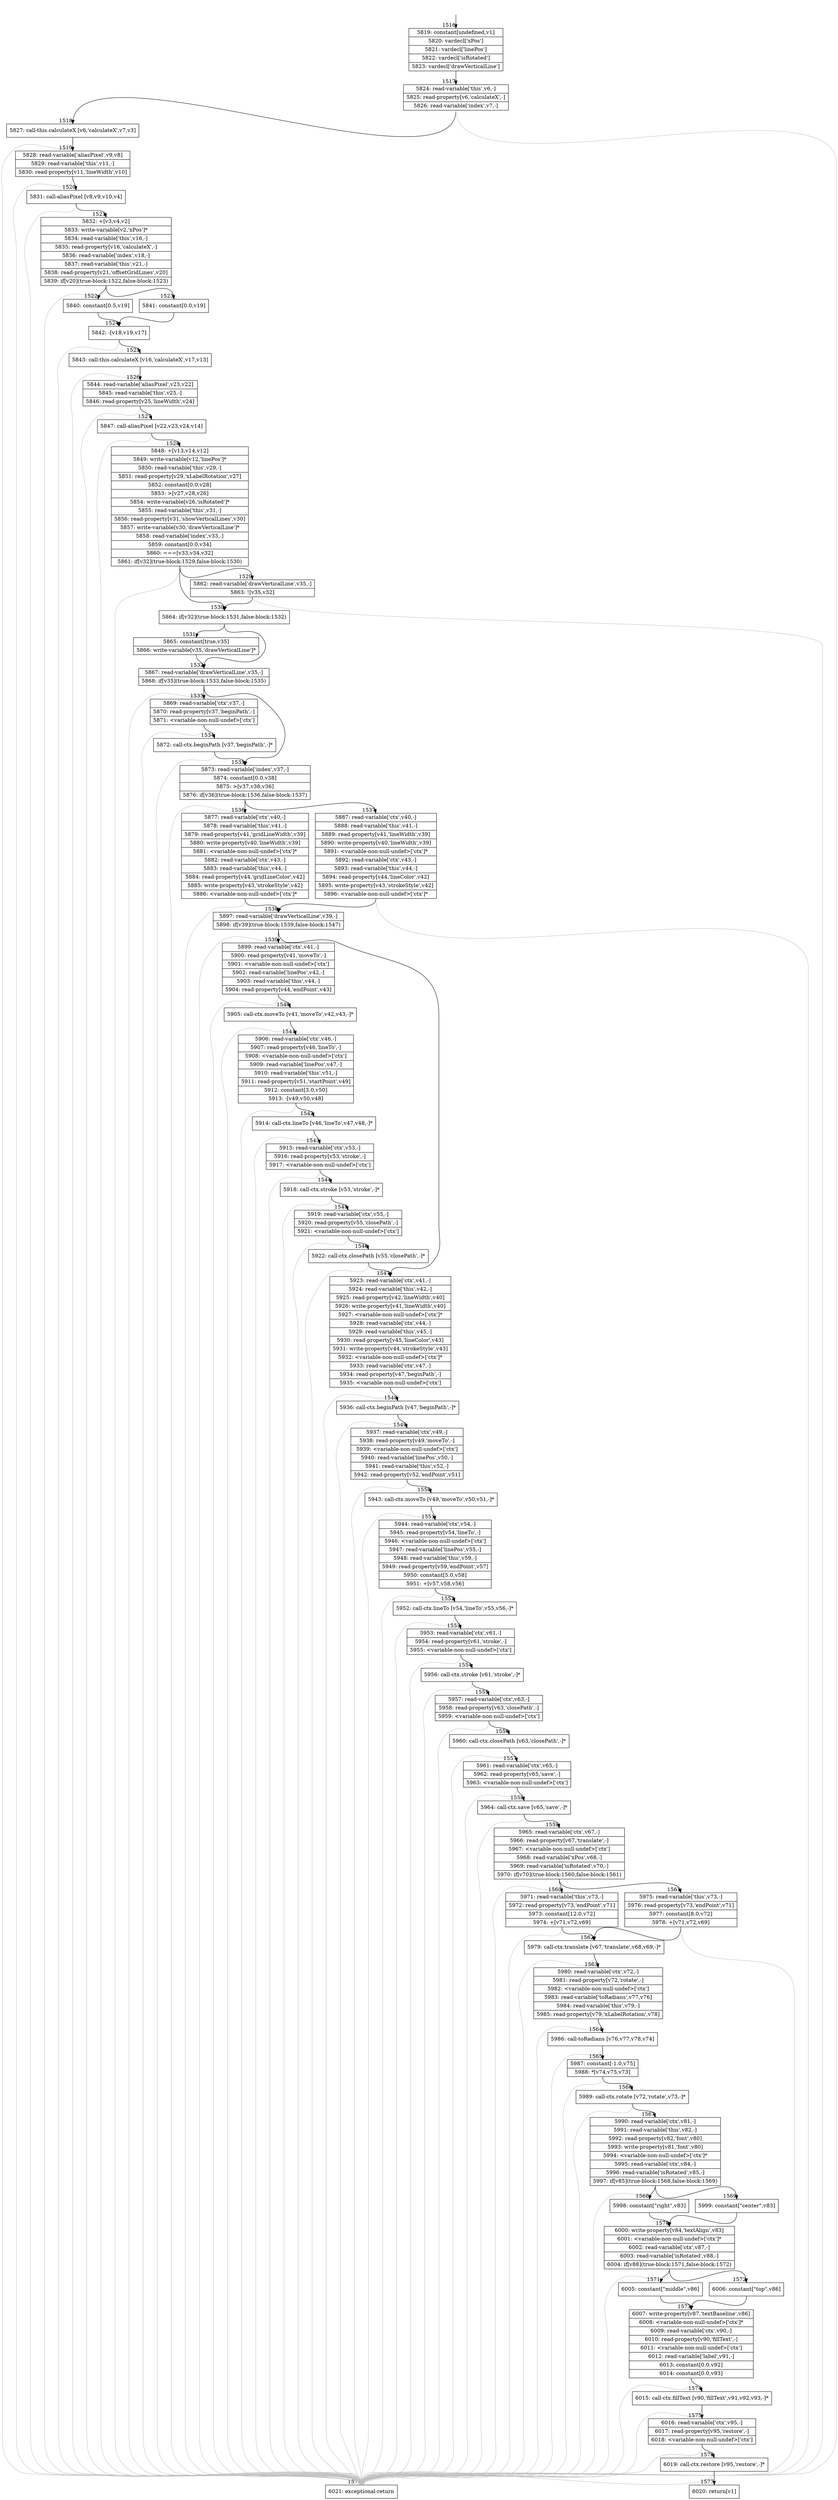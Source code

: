 digraph {
rankdir="TD"
BB_entry148[shape=none,label=""];
BB_entry148 -> BB1516 [tailport=s, headport=n, headlabel="    1516"]
BB1516 [shape=record label="{5819: constant[undefined,v1]|5820: vardecl['xPos']|5821: vardecl['linePos']|5822: vardecl['isRotated']|5823: vardecl['drawVerticalLine']}" ] 
BB1516 -> BB1517 [tailport=s, headport=n, headlabel="      1517"]
BB1517 [shape=record label="{5824: read-variable['this',v6,-]|5825: read-property[v6,'calculateX',-]|5826: read-variable['index',v7,-]}" ] 
BB1517 -> BB1518 [tailport=s, headport=n, headlabel="      1518"]
BB1517 -> BB1578 [tailport=s, headport=n, color=gray, headlabel="      1578"]
BB1518 [shape=record label="{5827: call-this.calculateX [v6,'calculateX',v7,v3]}" ] 
BB1518 -> BB1519 [tailport=s, headport=n, headlabel="      1519"]
BB1518 -> BB1578 [tailport=s, headport=n, color=gray]
BB1519 [shape=record label="{5828: read-variable['aliasPixel',v9,v8]|5829: read-variable['this',v11,-]|5830: read-property[v11,'lineWidth',v10]}" ] 
BB1519 -> BB1520 [tailport=s, headport=n, headlabel="      1520"]
BB1519 -> BB1578 [tailport=s, headport=n, color=gray]
BB1520 [shape=record label="{5831: call-aliasPixel [v8,v9,v10,v4]}" ] 
BB1520 -> BB1521 [tailport=s, headport=n, headlabel="      1521"]
BB1520 -> BB1578 [tailport=s, headport=n, color=gray]
BB1521 [shape=record label="{5832: +[v3,v4,v2]|5833: write-variable[v2,'xPos']*|5834: read-variable['this',v16,-]|5835: read-property[v16,'calculateX',-]|5836: read-variable['index',v18,-]|5837: read-variable['this',v21,-]|5838: read-property[v21,'offsetGridLines',v20]|5839: if[v20](true-block:1522,false-block:1523)}" ] 
BB1521 -> BB1522 [tailport=s, headport=n, headlabel="      1522"]
BB1521 -> BB1523 [tailport=s, headport=n, headlabel="      1523"]
BB1521 -> BB1578 [tailport=s, headport=n, color=gray]
BB1522 [shape=record label="{5840: constant[0.5,v19]}" ] 
BB1522 -> BB1524 [tailport=s, headport=n, headlabel="      1524"]
BB1523 [shape=record label="{5841: constant[0.0,v19]}" ] 
BB1523 -> BB1524 [tailport=s, headport=n]
BB1524 [shape=record label="{5842: -[v18,v19,v17]}" ] 
BB1524 -> BB1525 [tailport=s, headport=n, headlabel="      1525"]
BB1524 -> BB1578 [tailport=s, headport=n, color=gray]
BB1525 [shape=record label="{5843: call-this.calculateX [v16,'calculateX',v17,v13]}" ] 
BB1525 -> BB1526 [tailport=s, headport=n, headlabel="      1526"]
BB1525 -> BB1578 [tailport=s, headport=n, color=gray]
BB1526 [shape=record label="{5844: read-variable['aliasPixel',v23,v22]|5845: read-variable['this',v25,-]|5846: read-property[v25,'lineWidth',v24]}" ] 
BB1526 -> BB1527 [tailport=s, headport=n, headlabel="      1527"]
BB1526 -> BB1578 [tailport=s, headport=n, color=gray]
BB1527 [shape=record label="{5847: call-aliasPixel [v22,v23,v24,v14]}" ] 
BB1527 -> BB1528 [tailport=s, headport=n, headlabel="      1528"]
BB1527 -> BB1578 [tailport=s, headport=n, color=gray]
BB1528 [shape=record label="{5848: +[v13,v14,v12]|5849: write-variable[v12,'linePos']*|5850: read-variable['this',v29,-]|5851: read-property[v29,'xLabelRotation',v27]|5852: constant[0.0,v28]|5853: \>[v27,v28,v26]|5854: write-variable[v26,'isRotated']*|5855: read-variable['this',v31,-]|5856: read-property[v31,'showVerticalLines',v30]|5857: write-variable[v30,'drawVerticalLine']*|5858: read-variable['index',v33,-]|5859: constant[0.0,v34]|5860: ===[v33,v34,v32]|5861: if[v32](true-block:1529,false-block:1530)}" ] 
BB1528 -> BB1530 [tailport=s, headport=n, headlabel="      1530"]
BB1528 -> BB1529 [tailport=s, headport=n, headlabel="      1529"]
BB1528 -> BB1578 [tailport=s, headport=n, color=gray]
BB1529 [shape=record label="{5862: read-variable['drawVerticalLine',v35,-]|5863: ![v35,v32]}" ] 
BB1529 -> BB1530 [tailport=s, headport=n]
BB1529 -> BB1578 [tailport=s, headport=n, color=gray]
BB1530 [shape=record label="{5864: if[v32](true-block:1531,false-block:1532)}" ] 
BB1530 -> BB1531 [tailport=s, headport=n, headlabel="      1531"]
BB1530 -> BB1532 [tailport=s, headport=n, headlabel="      1532"]
BB1531 [shape=record label="{5865: constant[true,v35]|5866: write-variable[v35,'drawVerticalLine']*}" ] 
BB1531 -> BB1532 [tailport=s, headport=n]
BB1532 [shape=record label="{5867: read-variable['drawVerticalLine',v35,-]|5868: if[v35](true-block:1533,false-block:1535)}" ] 
BB1532 -> BB1533 [tailport=s, headport=n, headlabel="      1533"]
BB1532 -> BB1535 [tailport=s, headport=n, headlabel="      1535"]
BB1532 -> BB1578 [tailport=s, headport=n, color=gray]
BB1533 [shape=record label="{5869: read-variable['ctx',v37,-]|5870: read-property[v37,'beginPath',-]|5871: \<variable-non-null-undef\>['ctx']}" ] 
BB1533 -> BB1534 [tailport=s, headport=n, headlabel="      1534"]
BB1533 -> BB1578 [tailport=s, headport=n, color=gray]
BB1534 [shape=record label="{5872: call-ctx.beginPath [v37,'beginPath',-]*}" ] 
BB1534 -> BB1535 [tailport=s, headport=n]
BB1534 -> BB1578 [tailport=s, headport=n, color=gray]
BB1535 [shape=record label="{5873: read-variable['index',v37,-]|5874: constant[0.0,v38]|5875: \>[v37,v38,v36]|5876: if[v36](true-block:1536,false-block:1537)}" ] 
BB1535 -> BB1536 [tailport=s, headport=n, headlabel="      1536"]
BB1535 -> BB1537 [tailport=s, headport=n, headlabel="      1537"]
BB1535 -> BB1578 [tailport=s, headport=n, color=gray]
BB1536 [shape=record label="{5877: read-variable['ctx',v40,-]|5878: read-variable['this',v41,-]|5879: read-property[v41,'gridLineWidth',v39]|5880: write-property[v40,'lineWidth',v39]|5881: \<variable-non-null-undef\>['ctx']*|5882: read-variable['ctx',v43,-]|5883: read-variable['this',v44,-]|5884: read-property[v44,'gridLineColor',v42]|5885: write-property[v43,'strokeStyle',v42]|5886: \<variable-non-null-undef\>['ctx']*}" ] 
BB1536 -> BB1538 [tailport=s, headport=n, headlabel="      1538"]
BB1536 -> BB1578 [tailport=s, headport=n, color=gray]
BB1537 [shape=record label="{5887: read-variable['ctx',v40,-]|5888: read-variable['this',v41,-]|5889: read-property[v41,'lineWidth',v39]|5890: write-property[v40,'lineWidth',v39]|5891: \<variable-non-null-undef\>['ctx']*|5892: read-variable['ctx',v43,-]|5893: read-variable['this',v44,-]|5894: read-property[v44,'lineColor',v42]|5895: write-property[v43,'strokeStyle',v42]|5896: \<variable-non-null-undef\>['ctx']*}" ] 
BB1537 -> BB1538 [tailport=s, headport=n]
BB1537 -> BB1578 [tailport=s, headport=n, color=gray]
BB1538 [shape=record label="{5897: read-variable['drawVerticalLine',v39,-]|5898: if[v39](true-block:1539,false-block:1547)}" ] 
BB1538 -> BB1539 [tailport=s, headport=n, headlabel="      1539"]
BB1538 -> BB1547 [tailport=s, headport=n, headlabel="      1547"]
BB1538 -> BB1578 [tailport=s, headport=n, color=gray]
BB1539 [shape=record label="{5899: read-variable['ctx',v41,-]|5900: read-property[v41,'moveTo',-]|5901: \<variable-non-null-undef\>['ctx']|5902: read-variable['linePos',v42,-]|5903: read-variable['this',v44,-]|5904: read-property[v44,'endPoint',v43]}" ] 
BB1539 -> BB1540 [tailport=s, headport=n, headlabel="      1540"]
BB1539 -> BB1578 [tailport=s, headport=n, color=gray]
BB1540 [shape=record label="{5905: call-ctx.moveTo [v41,'moveTo',v42,v43,-]*}" ] 
BB1540 -> BB1541 [tailport=s, headport=n, headlabel="      1541"]
BB1540 -> BB1578 [tailport=s, headport=n, color=gray]
BB1541 [shape=record label="{5906: read-variable['ctx',v46,-]|5907: read-property[v46,'lineTo',-]|5908: \<variable-non-null-undef\>['ctx']|5909: read-variable['linePos',v47,-]|5910: read-variable['this',v51,-]|5911: read-property[v51,'startPoint',v49]|5912: constant[3.0,v50]|5913: -[v49,v50,v48]}" ] 
BB1541 -> BB1542 [tailport=s, headport=n, headlabel="      1542"]
BB1541 -> BB1578 [tailport=s, headport=n, color=gray]
BB1542 [shape=record label="{5914: call-ctx.lineTo [v46,'lineTo',v47,v48,-]*}" ] 
BB1542 -> BB1543 [tailport=s, headport=n, headlabel="      1543"]
BB1542 -> BB1578 [tailport=s, headport=n, color=gray]
BB1543 [shape=record label="{5915: read-variable['ctx',v53,-]|5916: read-property[v53,'stroke',-]|5917: \<variable-non-null-undef\>['ctx']}" ] 
BB1543 -> BB1544 [tailport=s, headport=n, headlabel="      1544"]
BB1543 -> BB1578 [tailport=s, headport=n, color=gray]
BB1544 [shape=record label="{5918: call-ctx.stroke [v53,'stroke',-]*}" ] 
BB1544 -> BB1545 [tailport=s, headport=n, headlabel="      1545"]
BB1544 -> BB1578 [tailport=s, headport=n, color=gray]
BB1545 [shape=record label="{5919: read-variable['ctx',v55,-]|5920: read-property[v55,'closePath',-]|5921: \<variable-non-null-undef\>['ctx']}" ] 
BB1545 -> BB1546 [tailport=s, headport=n, headlabel="      1546"]
BB1545 -> BB1578 [tailport=s, headport=n, color=gray]
BB1546 [shape=record label="{5922: call-ctx.closePath [v55,'closePath',-]*}" ] 
BB1546 -> BB1547 [tailport=s, headport=n]
BB1546 -> BB1578 [tailport=s, headport=n, color=gray]
BB1547 [shape=record label="{5923: read-variable['ctx',v41,-]|5924: read-variable['this',v42,-]|5925: read-property[v42,'lineWidth',v40]|5926: write-property[v41,'lineWidth',v40]|5927: \<variable-non-null-undef\>['ctx']*|5928: read-variable['ctx',v44,-]|5929: read-variable['this',v45,-]|5930: read-property[v45,'lineColor',v43]|5931: write-property[v44,'strokeStyle',v43]|5932: \<variable-non-null-undef\>['ctx']*|5933: read-variable['ctx',v47,-]|5934: read-property[v47,'beginPath',-]|5935: \<variable-non-null-undef\>['ctx']}" ] 
BB1547 -> BB1548 [tailport=s, headport=n, headlabel="      1548"]
BB1547 -> BB1578 [tailport=s, headport=n, color=gray]
BB1548 [shape=record label="{5936: call-ctx.beginPath [v47,'beginPath',-]*}" ] 
BB1548 -> BB1549 [tailport=s, headport=n, headlabel="      1549"]
BB1548 -> BB1578 [tailport=s, headport=n, color=gray]
BB1549 [shape=record label="{5937: read-variable['ctx',v49,-]|5938: read-property[v49,'moveTo',-]|5939: \<variable-non-null-undef\>['ctx']|5940: read-variable['linePos',v50,-]|5941: read-variable['this',v52,-]|5942: read-property[v52,'endPoint',v51]}" ] 
BB1549 -> BB1550 [tailport=s, headport=n, headlabel="      1550"]
BB1549 -> BB1578 [tailport=s, headport=n, color=gray]
BB1550 [shape=record label="{5943: call-ctx.moveTo [v49,'moveTo',v50,v51,-]*}" ] 
BB1550 -> BB1551 [tailport=s, headport=n, headlabel="      1551"]
BB1550 -> BB1578 [tailport=s, headport=n, color=gray]
BB1551 [shape=record label="{5944: read-variable['ctx',v54,-]|5945: read-property[v54,'lineTo',-]|5946: \<variable-non-null-undef\>['ctx']|5947: read-variable['linePos',v55,-]|5948: read-variable['this',v59,-]|5949: read-property[v59,'endPoint',v57]|5950: constant[5.0,v58]|5951: +[v57,v58,v56]}" ] 
BB1551 -> BB1552 [tailport=s, headport=n, headlabel="      1552"]
BB1551 -> BB1578 [tailport=s, headport=n, color=gray]
BB1552 [shape=record label="{5952: call-ctx.lineTo [v54,'lineTo',v55,v56,-]*}" ] 
BB1552 -> BB1553 [tailport=s, headport=n, headlabel="      1553"]
BB1552 -> BB1578 [tailport=s, headport=n, color=gray]
BB1553 [shape=record label="{5953: read-variable['ctx',v61,-]|5954: read-property[v61,'stroke',-]|5955: \<variable-non-null-undef\>['ctx']}" ] 
BB1553 -> BB1554 [tailport=s, headport=n, headlabel="      1554"]
BB1553 -> BB1578 [tailport=s, headport=n, color=gray]
BB1554 [shape=record label="{5956: call-ctx.stroke [v61,'stroke',-]*}" ] 
BB1554 -> BB1555 [tailport=s, headport=n, headlabel="      1555"]
BB1554 -> BB1578 [tailport=s, headport=n, color=gray]
BB1555 [shape=record label="{5957: read-variable['ctx',v63,-]|5958: read-property[v63,'closePath',-]|5959: \<variable-non-null-undef\>['ctx']}" ] 
BB1555 -> BB1556 [tailport=s, headport=n, headlabel="      1556"]
BB1555 -> BB1578 [tailport=s, headport=n, color=gray]
BB1556 [shape=record label="{5960: call-ctx.closePath [v63,'closePath',-]*}" ] 
BB1556 -> BB1557 [tailport=s, headport=n, headlabel="      1557"]
BB1556 -> BB1578 [tailport=s, headport=n, color=gray]
BB1557 [shape=record label="{5961: read-variable['ctx',v65,-]|5962: read-property[v65,'save',-]|5963: \<variable-non-null-undef\>['ctx']}" ] 
BB1557 -> BB1558 [tailport=s, headport=n, headlabel="      1558"]
BB1557 -> BB1578 [tailport=s, headport=n, color=gray]
BB1558 [shape=record label="{5964: call-ctx.save [v65,'save',-]*}" ] 
BB1558 -> BB1559 [tailport=s, headport=n, headlabel="      1559"]
BB1558 -> BB1578 [tailport=s, headport=n, color=gray]
BB1559 [shape=record label="{5965: read-variable['ctx',v67,-]|5966: read-property[v67,'translate',-]|5967: \<variable-non-null-undef\>['ctx']|5968: read-variable['xPos',v68,-]|5969: read-variable['isRotated',v70,-]|5970: if[v70](true-block:1560,false-block:1561)}" ] 
BB1559 -> BB1560 [tailport=s, headport=n, headlabel="      1560"]
BB1559 -> BB1561 [tailport=s, headport=n, headlabel="      1561"]
BB1559 -> BB1578 [tailport=s, headport=n, color=gray]
BB1560 [shape=record label="{5971: read-variable['this',v73,-]|5972: read-property[v73,'endPoint',v71]|5973: constant[12.0,v72]|5974: +[v71,v72,v69]}" ] 
BB1560 -> BB1562 [tailport=s, headport=n, headlabel="      1562"]
BB1560 -> BB1578 [tailport=s, headport=n, color=gray]
BB1561 [shape=record label="{5975: read-variable['this',v73,-]|5976: read-property[v73,'endPoint',v71]|5977: constant[8.0,v72]|5978: +[v71,v72,v69]}" ] 
BB1561 -> BB1562 [tailport=s, headport=n]
BB1561 -> BB1578 [tailport=s, headport=n, color=gray]
BB1562 [shape=record label="{5979: call-ctx.translate [v67,'translate',v68,v69,-]*}" ] 
BB1562 -> BB1563 [tailport=s, headport=n, headlabel="      1563"]
BB1562 -> BB1578 [tailport=s, headport=n, color=gray]
BB1563 [shape=record label="{5980: read-variable['ctx',v72,-]|5981: read-property[v72,'rotate',-]|5982: \<variable-non-null-undef\>['ctx']|5983: read-variable['toRadians',v77,v76]|5984: read-variable['this',v79,-]|5985: read-property[v79,'xLabelRotation',v78]}" ] 
BB1563 -> BB1564 [tailport=s, headport=n, headlabel="      1564"]
BB1563 -> BB1578 [tailport=s, headport=n, color=gray]
BB1564 [shape=record label="{5986: call-toRadians [v76,v77,v78,v74]}" ] 
BB1564 -> BB1565 [tailport=s, headport=n, headlabel="      1565"]
BB1564 -> BB1578 [tailport=s, headport=n, color=gray]
BB1565 [shape=record label="{5987: constant[-1.0,v75]|5988: *[v74,v75,v73]}" ] 
BB1565 -> BB1566 [tailport=s, headport=n, headlabel="      1566"]
BB1565 -> BB1578 [tailport=s, headport=n, color=gray]
BB1566 [shape=record label="{5989: call-ctx.rotate [v72,'rotate',v73,-]*}" ] 
BB1566 -> BB1567 [tailport=s, headport=n, headlabel="      1567"]
BB1566 -> BB1578 [tailport=s, headport=n, color=gray]
BB1567 [shape=record label="{5990: read-variable['ctx',v81,-]|5991: read-variable['this',v82,-]|5992: read-property[v82,'font',v80]|5993: write-property[v81,'font',v80]|5994: \<variable-non-null-undef\>['ctx']*|5995: read-variable['ctx',v84,-]|5996: read-variable['isRotated',v85,-]|5997: if[v85](true-block:1568,false-block:1569)}" ] 
BB1567 -> BB1568 [tailport=s, headport=n, headlabel="      1568"]
BB1567 -> BB1569 [tailport=s, headport=n, headlabel="      1569"]
BB1567 -> BB1578 [tailport=s, headport=n, color=gray]
BB1568 [shape=record label="{5998: constant[\"right\",v83]}" ] 
BB1568 -> BB1570 [tailport=s, headport=n, headlabel="      1570"]
BB1569 [shape=record label="{5999: constant[\"center\",v83]}" ] 
BB1569 -> BB1570 [tailport=s, headport=n]
BB1570 [shape=record label="{6000: write-property[v84,'textAlign',v83]|6001: \<variable-non-null-undef\>['ctx']*|6002: read-variable['ctx',v87,-]|6003: read-variable['isRotated',v88,-]|6004: if[v88](true-block:1571,false-block:1572)}" ] 
BB1570 -> BB1571 [tailport=s, headport=n, headlabel="      1571"]
BB1570 -> BB1572 [tailport=s, headport=n, headlabel="      1572"]
BB1570 -> BB1578 [tailport=s, headport=n, color=gray]
BB1571 [shape=record label="{6005: constant[\"middle\",v86]}" ] 
BB1571 -> BB1573 [tailport=s, headport=n, headlabel="      1573"]
BB1572 [shape=record label="{6006: constant[\"top\",v86]}" ] 
BB1572 -> BB1573 [tailport=s, headport=n]
BB1573 [shape=record label="{6007: write-property[v87,'textBaseline',v86]|6008: \<variable-non-null-undef\>['ctx']*|6009: read-variable['ctx',v90,-]|6010: read-property[v90,'fillText',-]|6011: \<variable-non-null-undef\>['ctx']|6012: read-variable['label',v91,-]|6013: constant[0.0,v92]|6014: constant[0.0,v93]}" ] 
BB1573 -> BB1574 [tailport=s, headport=n, headlabel="      1574"]
BB1573 -> BB1578 [tailport=s, headport=n, color=gray]
BB1574 [shape=record label="{6015: call-ctx.fillText [v90,'fillText',v91,v92,v93,-]*}" ] 
BB1574 -> BB1575 [tailport=s, headport=n, headlabel="      1575"]
BB1574 -> BB1578 [tailport=s, headport=n, color=gray]
BB1575 [shape=record label="{6016: read-variable['ctx',v95,-]|6017: read-property[v95,'restore',-]|6018: \<variable-non-null-undef\>['ctx']}" ] 
BB1575 -> BB1576 [tailport=s, headport=n, headlabel="      1576"]
BB1575 -> BB1578 [tailport=s, headport=n, color=gray]
BB1576 [shape=record label="{6019: call-ctx.restore [v95,'restore',-]*}" ] 
BB1576 -> BB1577 [tailport=s, headport=n, headlabel="      1577"]
BB1576 -> BB1578 [tailport=s, headport=n, color=gray]
BB1577 [shape=record label="{6020: return[v1]}" ] 
BB1578 [shape=record label="{6021: exceptional-return}" ] 
//#$~ 1717
}
